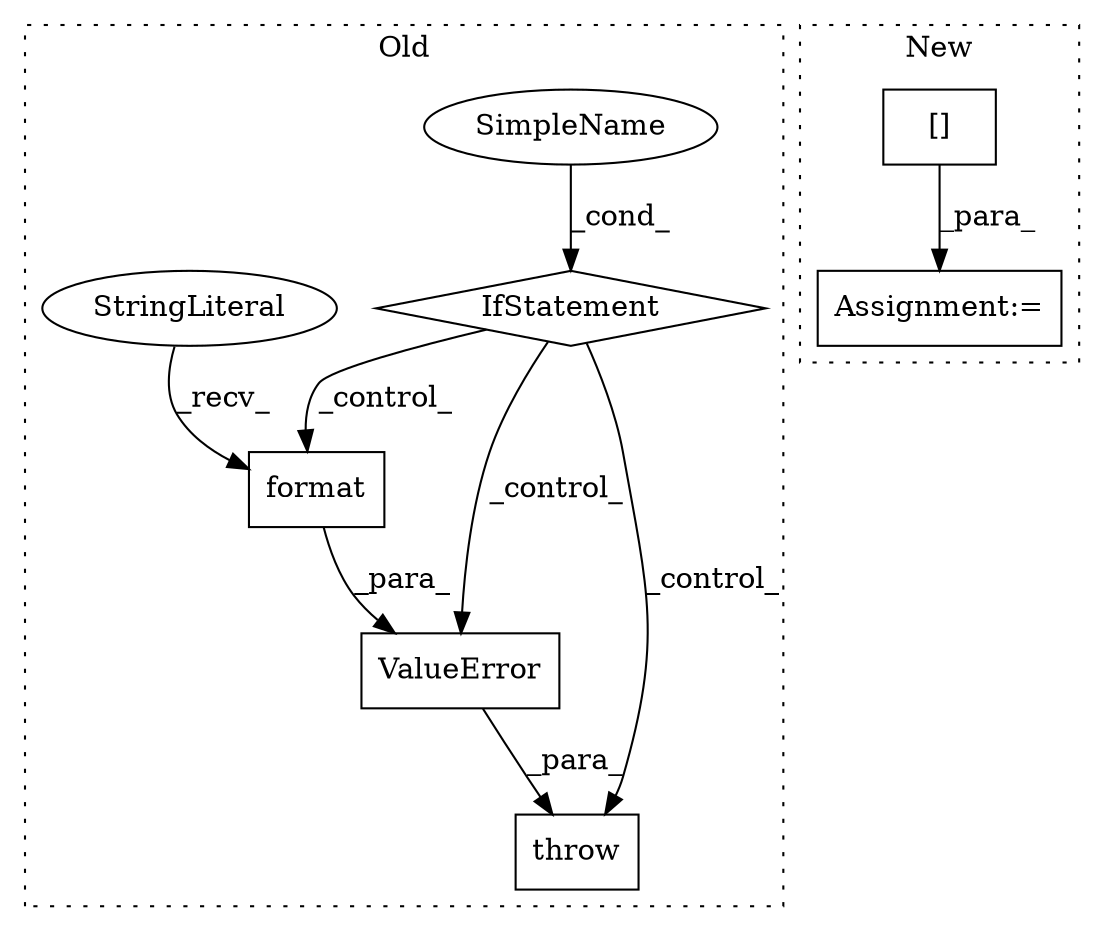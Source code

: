 digraph G {
subgraph cluster0 {
1 [label="format" a="32" s="15680,15731" l="7,1" shape="box"];
3 [label="StringLiteral" a="45" s="15581" l="98" shape="ellipse"];
4 [label="IfStatement" a="25" s="15503,15552" l="4,2" shape="diamond"];
5 [label="ValueError" a="32" s="15570,15732" l="11,1" shape="box"];
6 [label="SimpleName" a="42" s="" l="" shape="ellipse"];
7 [label="throw" a="53" s="15564" l="6" shape="box"];
label = "Old";
style="dotted";
}
subgraph cluster1 {
2 [label="[]" a="2" s="16045,16071" l="25,1" shape="box"];
8 [label="Assignment:=" a="7" s="16044" l="1" shape="box"];
label = "New";
style="dotted";
}
1 -> 5 [label="_para_"];
2 -> 8 [label="_para_"];
3 -> 1 [label="_recv_"];
4 -> 7 [label="_control_"];
4 -> 1 [label="_control_"];
4 -> 5 [label="_control_"];
5 -> 7 [label="_para_"];
6 -> 4 [label="_cond_"];
}